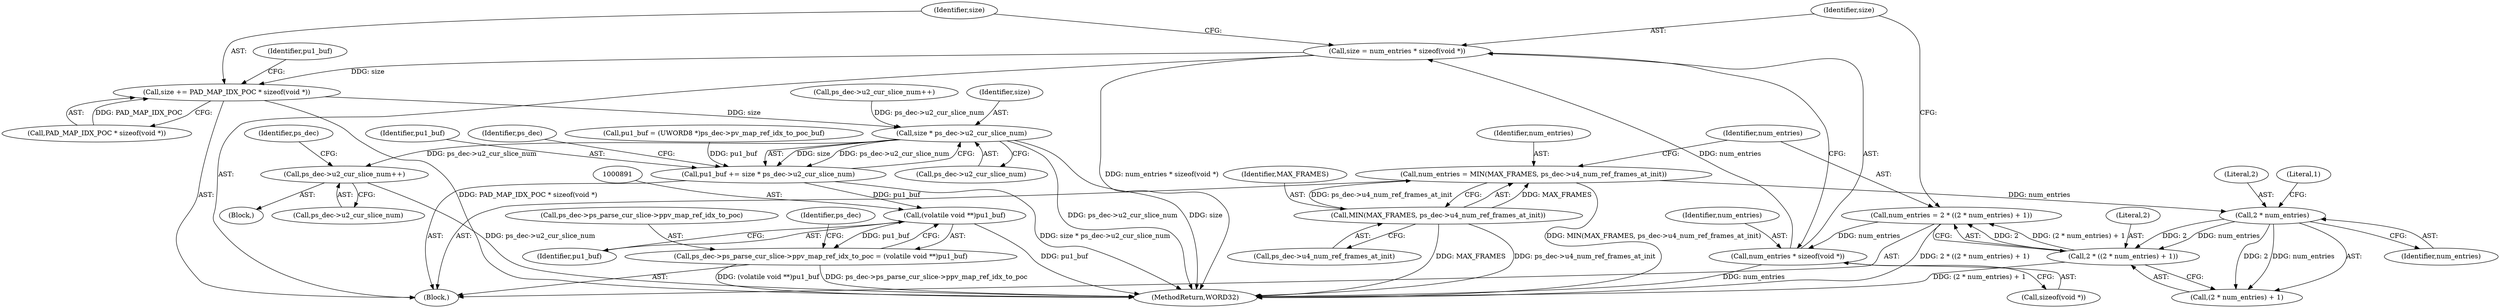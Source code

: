digraph "0_Android_9a00f562a612d56e7b2b989d168647db900ba6cf@API" {
"1000858" [label="(Call,size = num_entries * sizeof(void *))"];
"1000860" [label="(Call,num_entries * sizeof(void *))"];
"1000849" [label="(Call,num_entries = 2 * ((2 * num_entries) + 1))"];
"1000851" [label="(Call,2 * ((2 * num_entries) + 1))"];
"1000854" [label="(Call,2 * num_entries)"];
"1000842" [label="(Call,num_entries = MIN(MAX_FRAMES, ps_dec->u4_num_ref_frames_at_init))"];
"1000844" [label="(Call,MIN(MAX_FRAMES, ps_dec->u4_num_ref_frames_at_init))"];
"1000864" [label="(Call,size += PAD_MAP_IDX_POC * sizeof(void *))"];
"1000879" [label="(Call,size * ps_dec->u2_cur_slice_num)"];
"1000877" [label="(Call,pu1_buf += size * ps_dec->u2_cur_slice_num)"];
"1000890" [label="(Call,(volatile void **)pu1_buf)"];
"1000884" [label="(Call,ps_dec->ps_parse_cur_slice->ppv_map_ref_idx_to_poc = (volatile void **)pu1_buf)"];
"1001412" [label="(Call,ps_dec->u2_cur_slice_num++)"];
"1000859" [label="(Identifier,size)"];
"1000845" [label="(Identifier,MAX_FRAMES)"];
"1000879" [label="(Call,size * ps_dec->u2_cur_slice_num)"];
"1000887" [label="(Identifier,ps_dec)"];
"1000854" [label="(Call,2 * num_entries)"];
"1000864" [label="(Call,size += PAD_MAP_IDX_POC * sizeof(void *))"];
"1000846" [label="(Call,ps_dec->u4_num_ref_frames_at_init)"];
"1000858" [label="(Call,size = num_entries * sizeof(void *))"];
"1000852" [label="(Literal,2)"];
"1000880" [label="(Identifier,size)"];
"1000850" [label="(Identifier,num_entries)"];
"1001450" [label="(MethodReturn,WORD32)"];
"1000817" [label="(Call,ps_dec->u2_cur_slice_num++)"];
"1001407" [label="(Block,)"];
"1000870" [label="(Call,pu1_buf = (UWORD8 *)ps_dec->pv_map_ref_idx_to_poc_buf)"];
"1000885" [label="(Call,ps_dec->ps_parse_cur_slice->ppv_map_ref_idx_to_poc)"];
"1000871" [label="(Identifier,pu1_buf)"];
"1001418" [label="(Identifier,ps_dec)"];
"1000860" [label="(Call,num_entries * sizeof(void *))"];
"1000866" [label="(Call,PAD_MAP_IDX_POC * sizeof(void *))"];
"1000843" [label="(Identifier,num_entries)"];
"1000862" [label="(Call,sizeof(void *))"];
"1000851" [label="(Call,2 * ((2 * num_entries) + 1))"];
"1000865" [label="(Identifier,size)"];
"1001413" [label="(Call,ps_dec->u2_cur_slice_num)"];
"1000890" [label="(Call,(volatile void **)pu1_buf)"];
"1000853" [label="(Call,(2 * num_entries) + 1)"];
"1000856" [label="(Identifier,num_entries)"];
"1000877" [label="(Call,pu1_buf += size * ps_dec->u2_cur_slice_num)"];
"1000892" [label="(Identifier,pu1_buf)"];
"1000842" [label="(Call,num_entries = MIN(MAX_FRAMES, ps_dec->u4_num_ref_frames_at_init))"];
"1000878" [label="(Identifier,pu1_buf)"];
"1000838" [label="(Block,)"];
"1000881" [label="(Call,ps_dec->u2_cur_slice_num)"];
"1000896" [label="(Identifier,ps_dec)"];
"1000855" [label="(Literal,2)"];
"1000844" [label="(Call,MIN(MAX_FRAMES, ps_dec->u4_num_ref_frames_at_init))"];
"1000861" [label="(Identifier,num_entries)"];
"1000857" [label="(Literal,1)"];
"1000849" [label="(Call,num_entries = 2 * ((2 * num_entries) + 1))"];
"1000884" [label="(Call,ps_dec->ps_parse_cur_slice->ppv_map_ref_idx_to_poc = (volatile void **)pu1_buf)"];
"1001412" [label="(Call,ps_dec->u2_cur_slice_num++)"];
"1000858" -> "1000838"  [label="AST: "];
"1000858" -> "1000860"  [label="CFG: "];
"1000859" -> "1000858"  [label="AST: "];
"1000860" -> "1000858"  [label="AST: "];
"1000865" -> "1000858"  [label="CFG: "];
"1000858" -> "1001450"  [label="DDG: num_entries * sizeof(void *)"];
"1000860" -> "1000858"  [label="DDG: num_entries"];
"1000858" -> "1000864"  [label="DDG: size"];
"1000860" -> "1000862"  [label="CFG: "];
"1000861" -> "1000860"  [label="AST: "];
"1000862" -> "1000860"  [label="AST: "];
"1000860" -> "1001450"  [label="DDG: num_entries"];
"1000849" -> "1000860"  [label="DDG: num_entries"];
"1000849" -> "1000838"  [label="AST: "];
"1000849" -> "1000851"  [label="CFG: "];
"1000850" -> "1000849"  [label="AST: "];
"1000851" -> "1000849"  [label="AST: "];
"1000859" -> "1000849"  [label="CFG: "];
"1000849" -> "1001450"  [label="DDG: 2 * ((2 * num_entries) + 1)"];
"1000851" -> "1000849"  [label="DDG: 2"];
"1000851" -> "1000849"  [label="DDG: (2 * num_entries) + 1"];
"1000851" -> "1000853"  [label="CFG: "];
"1000852" -> "1000851"  [label="AST: "];
"1000853" -> "1000851"  [label="AST: "];
"1000851" -> "1001450"  [label="DDG: (2 * num_entries) + 1"];
"1000854" -> "1000851"  [label="DDG: 2"];
"1000854" -> "1000851"  [label="DDG: num_entries"];
"1000854" -> "1000853"  [label="AST: "];
"1000854" -> "1000856"  [label="CFG: "];
"1000855" -> "1000854"  [label="AST: "];
"1000856" -> "1000854"  [label="AST: "];
"1000857" -> "1000854"  [label="CFG: "];
"1000854" -> "1000853"  [label="DDG: 2"];
"1000854" -> "1000853"  [label="DDG: num_entries"];
"1000842" -> "1000854"  [label="DDG: num_entries"];
"1000842" -> "1000838"  [label="AST: "];
"1000842" -> "1000844"  [label="CFG: "];
"1000843" -> "1000842"  [label="AST: "];
"1000844" -> "1000842"  [label="AST: "];
"1000850" -> "1000842"  [label="CFG: "];
"1000842" -> "1001450"  [label="DDG: MIN(MAX_FRAMES, ps_dec->u4_num_ref_frames_at_init)"];
"1000844" -> "1000842"  [label="DDG: MAX_FRAMES"];
"1000844" -> "1000842"  [label="DDG: ps_dec->u4_num_ref_frames_at_init"];
"1000844" -> "1000846"  [label="CFG: "];
"1000845" -> "1000844"  [label="AST: "];
"1000846" -> "1000844"  [label="AST: "];
"1000844" -> "1001450"  [label="DDG: ps_dec->u4_num_ref_frames_at_init"];
"1000844" -> "1001450"  [label="DDG: MAX_FRAMES"];
"1000864" -> "1000838"  [label="AST: "];
"1000864" -> "1000866"  [label="CFG: "];
"1000865" -> "1000864"  [label="AST: "];
"1000866" -> "1000864"  [label="AST: "];
"1000871" -> "1000864"  [label="CFG: "];
"1000864" -> "1001450"  [label="DDG: PAD_MAP_IDX_POC * sizeof(void *)"];
"1000866" -> "1000864"  [label="DDG: PAD_MAP_IDX_POC"];
"1000864" -> "1000879"  [label="DDG: size"];
"1000879" -> "1000877"  [label="AST: "];
"1000879" -> "1000881"  [label="CFG: "];
"1000880" -> "1000879"  [label="AST: "];
"1000881" -> "1000879"  [label="AST: "];
"1000877" -> "1000879"  [label="CFG: "];
"1000879" -> "1001450"  [label="DDG: ps_dec->u2_cur_slice_num"];
"1000879" -> "1001450"  [label="DDG: size"];
"1000879" -> "1000877"  [label="DDG: size"];
"1000879" -> "1000877"  [label="DDG: ps_dec->u2_cur_slice_num"];
"1000817" -> "1000879"  [label="DDG: ps_dec->u2_cur_slice_num"];
"1000879" -> "1001412"  [label="DDG: ps_dec->u2_cur_slice_num"];
"1000877" -> "1000838"  [label="AST: "];
"1000878" -> "1000877"  [label="AST: "];
"1000887" -> "1000877"  [label="CFG: "];
"1000877" -> "1001450"  [label="DDG: size * ps_dec->u2_cur_slice_num"];
"1000870" -> "1000877"  [label="DDG: pu1_buf"];
"1000877" -> "1000890"  [label="DDG: pu1_buf"];
"1000890" -> "1000884"  [label="AST: "];
"1000890" -> "1000892"  [label="CFG: "];
"1000891" -> "1000890"  [label="AST: "];
"1000892" -> "1000890"  [label="AST: "];
"1000884" -> "1000890"  [label="CFG: "];
"1000890" -> "1001450"  [label="DDG: pu1_buf"];
"1000890" -> "1000884"  [label="DDG: pu1_buf"];
"1000884" -> "1000838"  [label="AST: "];
"1000885" -> "1000884"  [label="AST: "];
"1000896" -> "1000884"  [label="CFG: "];
"1000884" -> "1001450"  [label="DDG: ps_dec->ps_parse_cur_slice->ppv_map_ref_idx_to_poc"];
"1000884" -> "1001450"  [label="DDG: (volatile void **)pu1_buf"];
"1001412" -> "1001407"  [label="AST: "];
"1001412" -> "1001413"  [label="CFG: "];
"1001413" -> "1001412"  [label="AST: "];
"1001418" -> "1001412"  [label="CFG: "];
"1001412" -> "1001450"  [label="DDG: ps_dec->u2_cur_slice_num"];
}
